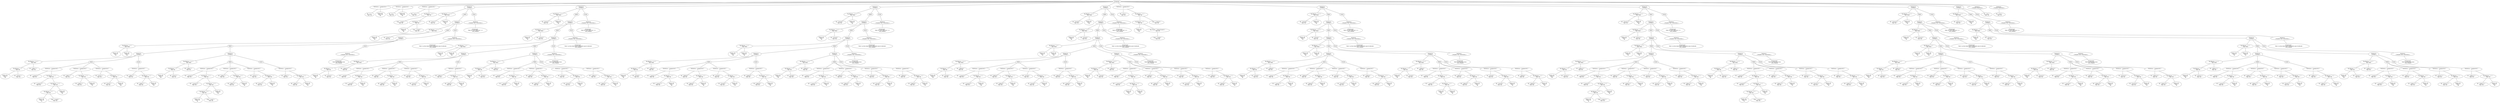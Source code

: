 graph G {nodo_programa[label="Programa"]
nodo_921464278[label="Sentencia - [ Asignacion ] -
 :="]
nodo_programa--nodo_921464278
nodo_1708818748[label=" ID - [ a ] - 
 Tipo: Int"]
nodo_921464278--nodo_1708818748
nodo_303378437[label="Factor_Int  
 Valor: 30 
Int"]
nodo_921464278--nodo_303378437
nodo_1918968456[label="Sentencia - [ Asignacion ] -
 :="]
nodo_programa--nodo_1918968456
nodo_30978794[label=" ID - [ b ] - 
 Tipo: Int"]
nodo_1918968456--nodo_30978794
nodo_1575296449[label="Factor_Int  
 Valor: 50 
Int"]
nodo_1918968456--nodo_1575296449
nodo_723138405[label="Sentencia - [ Asignacion ] -
 :="]
nodo_programa--nodo_723138405
nodo_837450443[label=" ID - [ res ] - 
 Tipo: Int"]
nodo_723138405--nodo_837450443
nodo_1339189048[label=" Op_Binaria - [ + ] - 
 Tipo: Int"]
nodo_723138405--nodo_1339189048
nodo_13171434021[label=" Cola - [ Cola5 ] - 
 Tipo: Int"]
nodo_1339189048--nodo_13171434021
nodo_853290[label="Sentencia
 - [ If Else ] -"]
nodo_programa--nodo_853290
nodo_837793654[label=" Op_Binaria - [ >= ] - 
 Tipo: Bool"]
nodo_853290--nodo_837793654
nodo_1969495107[label=" ID - [ Pivot7 ] - 
 Tipo: Int"]
nodo_837793654--nodo_1969495107
nodo_389684230[label="Factor_Int  
 Valor: 1 
Int"]
nodo_837793654--nodo_389684230
nodo_8532901[label="THEN"]
nodo_853290--nodo_8532901
nodo_2138472350[label="Sentencia
 - [ If Else ] -"]
nodo_8532901--nodo_2138472350
nodo_862860033[label=" Op_Binaria - [ >= ] - 
 Tipo: Bool"]
nodo_2138472350--nodo_862860033
nodo_1715316523[label="Factor_Int  
 Valor: 2 
Int"]
nodo_862860033--nodo_1715316523
nodo_564157894[label=" ID - [ Pivot7 ] - 
 Tipo: Int"]
nodo_862860033--nodo_564157894
nodo_21384723501[label="THEN"]
nodo_2138472350--nodo_21384723501
nodo_1835424995[label="Sentencia
 - [ If Else ] -"]
nodo_21384723501--nodo_1835424995
nodo_793943157[label=" Op_Binaria - [ > ] - 
 Tipo: Bool"]
nodo_1835424995--nodo_793943157
nodo_618492491[label="Factor_Int  
 Valor: 2 
Int"]
nodo_793943157--nodo_618492491
nodo_128996731[label="Factor_Int  
 Valor: 0 
Int"]
nodo_793943157--nodo_128996731
nodo_18354249951[label="THEN"]
nodo_1835424995--nodo_18354249951
nodo_1483640874[label="Sentencia
 - [ If Else ] -"]
nodo_18354249951--nodo_1483640874
nodo_1675894374[label=" Op_Binaria - [ == ] - 
 Tipo: Bool"]
nodo_1483640874--nodo_1675894374
nodo_744781691[label=" Op_Binaria - [ - ] - 
 Tipo: Int"]
nodo_1675894374--nodo_744781691
nodo_704312321[label="Factor_Int  
 Valor: 2 
Int"]
nodo_744781691--nodo_704312321
nodo_87678676[label=" ID - [ Pivot7 ] - 
 Tipo: Int"]
nodo_744781691--nodo_87678676
nodo_1181607739[label=" ID - [ IdPos7 ] - 
 Tipo: Int"]
nodo_1675894374--nodo_1181607739
nodo_14836408741[label="THEN"]
nodo_1483640874--nodo_14836408741
nodo_1228775202[label="Sentencia - [ Asignacion ] -
 :="]
nodo_14836408741--nodo_1228775202
nodo_932782328[label=" ID - [ _Acum13 ] - 
 Tipo: Int"]
nodo_1228775202--nodo_932782328
nodo_2090702753[label=" Op_Binaria - [ + ] - 
 Tipo: Int"]
nodo_1228775202--nodo_2090702753
nodo_1440801590[label=" ID - [ _Acum13 ] - 
 Tipo: Int"]
nodo_2090702753--nodo_1440801590
nodo_1983004465[label=" Op_Binaria - [ + ] - 
 Tipo: Int"]
nodo_2090702753--nodo_1983004465
nodo_2111948288[label=" Op_Binaria - [ * ] - 
 Tipo: Int"]
nodo_1983004465--nodo_2111948288
nodo_1238344153[label="Factor_Int  
 Valor: 10 
Int"]
nodo_2111948288--nodo_1238344153
nodo_6478424551[label=" Cola - [ Cola6 ] - 
 Tipo: Int"]
nodo_2111948288--nodo_6478424551
nodo_1879159335[label="Sentencia
 - [ If Else ] -"]
nodo_programa--nodo_1879159335
nodo_241291839[label=" Op_Binaria - [ >= ] - 
 Tipo: Bool"]
nodo_1879159335--nodo_241291839
nodo_508652749[label=" ID - [ Pivot5 ] - 
 Tipo: Int"]
nodo_241291839--nodo_508652749
nodo_1283114338[label="Factor_Int  
 Valor: 1 
Int"]
nodo_241291839--nodo_1283114338
nodo_18791593351[label="THEN"]
nodo_1879159335--nodo_18791593351
nodo_823641664[label="Sentencia
 - [ If Else ] -"]
nodo_18791593351--nodo_823641664
nodo_837229175[label=" Op_Binaria - [ >= ] - 
 Tipo: Bool"]
nodo_823641664--nodo_837229175
nodo_608513922[label="Factor_Int  
 Valor: 2 
Int"]
nodo_837229175--nodo_608513922
nodo_1041153981[label=" ID - [ Pivot5 ] - 
 Tipo: Int"]
nodo_837229175--nodo_1041153981
nodo_8236416641[label="THEN"]
nodo_823641664--nodo_8236416641
nodo_832850938[label="Sentencia
 - [ If Else ] -"]
nodo_8236416641--nodo_832850938
nodo_949607195[label=" Op_Binaria - [ > ] - 
 Tipo: Bool"]
nodo_832850938--nodo_949607195
nodo_892197557[label="Factor_Int  
 Valor: 2 
Int"]
nodo_949607195--nodo_892197557
nodo_2115332346[label="Factor_Int  
 Valor: 0 
Int"]
nodo_949607195--nodo_2115332346
nodo_8328509381[label="THEN"]
nodo_832850938--nodo_8328509381
nodo_1845299033[label="Sentencia
 - [ If Else ] -"]
nodo_8328509381--nodo_1845299033
nodo_457853182[label=" Op_Binaria - [ == ] - 
 Tipo: Bool"]
nodo_1845299033--nodo_457853182
nodo_1080676688[label=" Op_Binaria - [ - ] - 
 Tipo: Int"]
nodo_457853182--nodo_1080676688
nodo_367932191[label="Factor_Int  
 Valor: 2 
Int"]
nodo_1080676688--nodo_367932191
nodo_279718196[label=" ID - [ Pivot5 ] - 
 Tipo: Int"]
nodo_1080676688--nodo_279718196
nodo_1500028519[label=" ID - [ IdPos5 ] - 
 Tipo: Int"]
nodo_457853182--nodo_1500028519
nodo_18452990331[label="THEN"]
nodo_1845299033--nodo_18452990331
nodo_1468348235[label="Sentencia - [ Asignacion ] -
 :="]
nodo_18452990331--nodo_1468348235
nodo_857182319[label=" ID - [ _Acum9 ] - 
 Tipo: Int"]
nodo_1468348235--nodo_857182319
nodo_1115945648[label=" Op_Binaria - [ + ] - 
 Tipo: Int"]
nodo_1468348235--nodo_1115945648
nodo_1602604833[label=" ID - [ _Acum9 ] - 
 Tipo: Int"]
nodo_1115945648--nodo_1602604833
nodo_479786987[label="Factor_Int  
 Valor: 1 
Int"]
nodo_1115945648--nodo_479786987
nodo_558138613[label="Sentencia - [ Asignacion ] -
 :="]
nodo_18452990331--nodo_558138613
nodo_778042458[label=" ID - [ IdPos5 ] - 
 Tipo: Int"]
nodo_558138613--nodo_778042458
nodo_1934935387[label=" Op_Binaria - [ + ] - 
 Tipo: Int"]
nodo_558138613--nodo_1934935387
nodo_39444695[label=" ID - [ IdPos5 ] - 
 Tipo: Int"]
nodo_1934935387--nodo_39444695
nodo_121614149[label="Factor_Int  
 Valor: 1 
Int"]
nodo_1934935387--nodo_121614149
nodo_1456684756[label="Sentencia - [ Asignacion ] -
 :="]
nodo_18452990331--nodo_1456684756
nodo_66606920[label=" ID - [ Pivot5 ] - 
 Tipo: Int"]
nodo_1456684756--nodo_66606920
nodo_1315590328[label=" Op_Binaria - [ - ] - 
 Tipo: Int"]
nodo_1456684756--nodo_1315590328
nodo_886410167[label=" ID - [ Pivot5 ] - 
 Tipo: Int"]
nodo_1315590328--nodo_886410167
nodo_2067740263[label="Factor_Int  
 Valor: 1 
Int"]
nodo_1315590328--nodo_2067740263
nodo_18452990332[label="ELSE"]
nodo_1845299033--nodo_18452990332
nodo_985431135[label="Sentencia - [ Asignacion ] -
 :="]
nodo_18452990332--nodo_985431135
nodo_651101216[label=" ID - [ IdPos5 ] - 
 Tipo: Int"]
nodo_985431135--nodo_651101216
nodo_1054845821[label=" Op_Binaria - [ + ] - 
 Tipo: Int"]
nodo_985431135--nodo_1054845821
nodo_1011953359[label=" ID - [ IdPos5 ] - 
 Tipo: Int"]
nodo_1054845821--nodo_1011953359
nodo_1708585886[label="Factor_Int  
 Valor: 1 
Int"]
nodo_1054845821--nodo_1708585886
nodo_1004930304[label="Sentencia
 - [ If Else ] -"]
nodo_8328509381--nodo_1004930304
nodo_2023867714[label=" Op_Binaria - [ == ] - 
 Tipo: Bool"]
nodo_1004930304--nodo_2023867714
nodo_1295231951[label=" Op_Binaria - [ - ] - 
 Tipo: Int"]
nodo_2023867714--nodo_1295231951
nodo_522972148[label="Factor_Int  
 Valor: 2 
Int"]
nodo_1295231951--nodo_522972148
nodo_351150868[label=" ID - [ Pivot5 ] - 
 Tipo: Int"]
nodo_1295231951--nodo_351150868
nodo_1653833502[label=" ID - [ IdPos5 ] - 
 Tipo: Int"]
nodo_2023867714--nodo_1653833502
nodo_10049303041[label="THEN"]
nodo_1004930304--nodo_10049303041
nodo_841932112[label="Sentencia - [ Asignacion ] -
 :="]
nodo_10049303041--nodo_841932112
nodo_1914365098[label=" ID - [ _Acum9 ] - 
 Tipo: Int"]
nodo_841932112--nodo_1914365098
nodo_394895230[label=" Op_Binaria - [ + ] - 
 Tipo: Int"]
nodo_841932112--nodo_394895230
nodo_1855682846[label=" ID - [ _Acum9 ] - 
 Tipo: Int"]
nodo_394895230--nodo_1855682846
nodo_1768356524[label="Factor_Int  
 Valor: 2 
Int"]
nodo_394895230--nodo_1768356524
nodo_706473408[label="Sentencia - [ Asignacion ] -
 :="]
nodo_10049303041--nodo_706473408
nodo_260137885[label=" ID - [ IdPos5 ] - 
 Tipo: Int"]
nodo_706473408--nodo_260137885
nodo_1420324732[label=" Op_Binaria - [ + ] - 
 Tipo: Int"]
nodo_706473408--nodo_1420324732
nodo_1632546686[label=" ID - [ IdPos5 ] - 
 Tipo: Int"]
nodo_1420324732--nodo_1632546686
nodo_349059962[label="Factor_Int  
 Valor: 1 
Int"]
nodo_1420324732--nodo_349059962
nodo_282542069[label="Sentencia - [ Asignacion ] -
 :="]
nodo_10049303041--nodo_282542069
nodo_127099164[label=" ID - [ Pivot5 ] - 
 Tipo: Int"]
nodo_282542069--nodo_127099164
nodo_330439631[label=" Op_Binaria - [ - ] - 
 Tipo: Int"]
nodo_282542069--nodo_330439631
nodo_1984100136[label=" ID - [ Pivot5 ] - 
 Tipo: Int"]
nodo_330439631--nodo_1984100136
nodo_1606633090[label="Factor_Int  
 Valor: 1 
Int"]
nodo_330439631--nodo_1606633090
nodo_10049303042[label="ELSE"]
nodo_1004930304--nodo_10049303042
nodo_1128548327[label="Sentencia - [ Asignacion ] -
 :="]
nodo_10049303042--nodo_1128548327
nodo_1076580387[label=" ID - [ IdPos5 ] - 
 Tipo: Int"]
nodo_1128548327--nodo_1076580387
nodo_565249209[label=" Op_Binaria - [ + ] - 
 Tipo: Int"]
nodo_1128548327--nodo_565249209
nodo_1686352219[label=" ID - [ IdPos5 ] - 
 Tipo: Int"]
nodo_565249209--nodo_1686352219
nodo_85571923[label="Factor_Int  
 Valor: 1 
Int"]
nodo_565249209--nodo_85571923
nodo_8328509382[label="ELSE"]
nodo_832850938--nodo_8328509382
nodo_522800027[label="Sentencia
 - [ Display Cad. Caracteres ] -"]
nodo_8328509382--nodo_522800027
nodo_915673099[label="strmensaje3  
 Valor: La lista esta vacia 
CTE_STRING"]
nodo_522800027--nodo_915673099
nodo_8236416642[label="ELSE"]
nodo_823641664--nodo_8236416642
nodo_1340372715[label="Sentencia
 - [ Display Cad. Caracteres ] -"]
nodo_8236416642--nodo_1340372715
nodo_125799781[label="strmensaje2  
 Valor: La lista tiene menos elementos que el indicado 
CTE_STRING"]
nodo_1340372715--nodo_125799781
nodo_18791593352[label="ELSE"]
nodo_1879159335--nodo_18791593352
nodo_1381985154[label="Sentencia
 - [ Display Cad. Caracteres ] -"]
nodo_18791593352--nodo_1381985154
nodo_1155349898[label="strmensaje1  
 Valor: El valor debe ser >=1 
CTE_STRING"]
nodo_1381985154--nodo_1155349898
nodo_588046474[label="Factor_Int  
 Valor: 5 
Int"]
nodo_1983004465--nodo_588046474
nodo_685922516[label="Sentencia - [ Asignacion ] -
 :="]
nodo_14836408741--nodo_685922516
nodo_1393425416[label=" ID - [ IdPos7 ] - 
 Tipo: Int"]
nodo_685922516--nodo_1393425416
nodo_2057801360[label=" Op_Binaria - [ + ] - 
 Tipo: Int"]
nodo_685922516--nodo_2057801360
nodo_1471925539[label=" ID - [ IdPos7 ] - 
 Tipo: Int"]
nodo_2057801360--nodo_1471925539
nodo_1831144440[label="Factor_Int  
 Valor: 1 
Int"]
nodo_2057801360--nodo_1831144440
nodo_1374967784[label="Sentencia - [ Asignacion ] -
 :="]
nodo_14836408741--nodo_1374967784
nodo_400654408[label=" ID - [ Pivot7 ] - 
 Tipo: Int"]
nodo_1374967784--nodo_400654408
nodo_507155778[label=" Op_Binaria - [ - ] - 
 Tipo: Int"]
nodo_1374967784--nodo_507155778
nodo_1527068598[label=" ID - [ Pivot7 ] - 
 Tipo: Int"]
nodo_507155778--nodo_1527068598
nodo_683503657[label="Factor_Int  
 Valor: 1 
Int"]
nodo_507155778--nodo_683503657
nodo_14836408742[label="ELSE"]
nodo_1483640874--nodo_14836408742
nodo_868570806[label="Sentencia - [ Asignacion ] -
 :="]
nodo_14836408742--nodo_868570806
nodo_2032096521[label=" ID - [ IdPos7 ] - 
 Tipo: Int"]
nodo_868570806--nodo_2032096521
nodo_190149915[label=" Op_Binaria - [ + ] - 
 Tipo: Int"]
nodo_868570806--nodo_190149915
nodo_1219129440[label=" ID - [ IdPos7 ] - 
 Tipo: Int"]
nodo_190149915--nodo_1219129440
nodo_1363410725[label="Factor_Int  
 Valor: 1 
Int"]
nodo_190149915--nodo_1363410725
nodo_1391943449[label="Sentencia
 - [ If Else ] -"]
nodo_18354249951--nodo_1391943449
nodo_1923745265[label=" Op_Binaria - [ == ] - 
 Tipo: Bool"]
nodo_1391943449--nodo_1923745265
nodo_1763197620[label=" Op_Binaria - [ - ] - 
 Tipo: Int"]
nodo_1923745265--nodo_1763197620
nodo_669786725[label="Factor_Int  
 Valor: 2 
Int"]
nodo_1763197620--nodo_669786725
nodo_1326169622[label=" ID - [ Pivot7 ] - 
 Tipo: Int"]
nodo_1763197620--nodo_1326169622
nodo_1831645067[label=" ID - [ IdPos7 ] - 
 Tipo: Int"]
nodo_1923745265--nodo_1831645067
nodo_13919434491[label="THEN"]
nodo_1391943449--nodo_13919434491
nodo_1183468920[label="Sentencia - [ Asignacion ] -
 :="]
nodo_13919434491--nodo_1183468920
nodo_3383494[label=" ID - [ _Acum13 ] - 
 Tipo: Int"]
nodo_1183468920--nodo_3383494
nodo_307906008[label=" Op_Binaria - [ + ] - 
 Tipo: Int"]
nodo_1183468920--nodo_307906008
nodo_436396271[label=" ID - [ _Acum13 ] - 
 Tipo: Int"]
nodo_307906008--nodo_436396271
nodo_233941067[label=" Op_Binaria - [ + ] - 
 Tipo: Int"]
nodo_307906008--nodo_233941067
nodo_154165483[label=" Op_Binaria - [ * ] - 
 Tipo: Int"]
nodo_233941067--nodo_154165483
nodo_976685714[label="Factor_Int  
 Valor: 10 
Int"]
nodo_154165483--nodo_976685714
nodo_17545427051[label=" Cola - [ Cola7 ] - 
 Tipo: Int"]
nodo_154165483--nodo_17545427051
nodo_242716506[label="Sentencia
 - [ If Else ] -"]
nodo_programa--nodo_242716506
nodo_325008322[label=" Op_Binaria - [ >= ] - 
 Tipo: Bool"]
nodo_242716506--nodo_325008322
nodo_1407965428[label=" ID - [ Pivot6 ] - 
 Tipo: Int"]
nodo_325008322--nodo_1407965428
nodo_1591955454[label="Factor_Int  
 Valor: 1 
Int"]
nodo_325008322--nodo_1591955454
nodo_2427165061[label="THEN"]
nodo_242716506--nodo_2427165061
nodo_1826362919[label="Sentencia
 - [ If Else ] -"]
nodo_2427165061--nodo_1826362919
nodo_104313173[label=" Op_Binaria - [ >= ] - 
 Tipo: Bool"]
nodo_1826362919--nodo_104313173
nodo_186049823[label="Factor_Int  
 Valor: 2 
Int"]
nodo_104313173--nodo_186049823
nodo_1338951484[label=" ID - [ Pivot6 ] - 
 Tipo: Int"]
nodo_104313173--nodo_1338951484
nodo_18263629191[label="THEN"]
nodo_1826362919--nodo_18263629191
nodo_1127189964[label="Sentencia
 - [ If Else ] -"]
nodo_18263629191--nodo_1127189964
nodo_2015965669[label=" Op_Binaria - [ > ] - 
 Tipo: Bool"]
nodo_1127189964--nodo_2015965669
nodo_1152064994[label="Factor_Int  
 Valor: 2 
Int"]
nodo_2015965669--nodo_1152064994
nodo_2103825772[label="Factor_Int  
 Valor: 0 
Int"]
nodo_2015965669--nodo_2103825772
nodo_11271899641[label="THEN"]
nodo_1127189964--nodo_11271899641
nodo_1117480673[label="Sentencia
 - [ If Else ] -"]
nodo_11271899641--nodo_1117480673
nodo_1930219854[label=" Op_Binaria - [ == ] - 
 Tipo: Bool"]
nodo_1117480673--nodo_1930219854
nodo_1876203200[label=" Op_Binaria - [ - ] - 
 Tipo: Int"]
nodo_1930219854--nodo_1876203200
nodo_1019867363[label="Factor_Int  
 Valor: 2 
Int"]
nodo_1876203200--nodo_1019867363
nodo_637285877[label=" ID - [ Pivot6 ] - 
 Tipo: Int"]
nodo_1876203200--nodo_637285877
nodo_812582565[label=" ID - [ IdPos6 ] - 
 Tipo: Int"]
nodo_1930219854--nodo_812582565
nodo_11174806731[label="THEN"]
nodo_1117480673--nodo_11174806731
nodo_2068243710[label="Sentencia - [ Asignacion ] -
 :="]
nodo_11174806731--nodo_2068243710
nodo_142302621[label=" ID - [ _Acum11 ] - 
 Tipo: Int"]
nodo_2068243710--nodo_142302621
nodo_1282179834[label=" Op_Binaria - [ + ] - 
 Tipo: Int"]
nodo_2068243710--nodo_1282179834
nodo_83816444[label=" ID - [ _Acum11 ] - 
 Tipo: Int"]
nodo_1282179834--nodo_83816444
nodo_1234504210[label="Factor_Int  
 Valor: 1 
Int"]
nodo_1282179834--nodo_1234504210
nodo_1213438601[label="Sentencia - [ Asignacion ] -
 :="]
nodo_11174806731--nodo_1213438601
nodo_446079403[label=" ID - [ IdPos6 ] - 
 Tipo: Int"]
nodo_1213438601--nodo_446079403
nodo_843422545[label=" Op_Binaria - [ + ] - 
 Tipo: Int"]
nodo_1213438601--nodo_843422545
nodo_1094128618[label=" ID - [ IdPos6 ] - 
 Tipo: Int"]
nodo_843422545--nodo_1094128618
nodo_367287959[label="Factor_Int  
 Valor: 1 
Int"]
nodo_843422545--nodo_367287959
nodo_978333305[label="Sentencia - [ Asignacion ] -
 :="]
nodo_11174806731--nodo_978333305
nodo_617723249[label=" ID - [ Pivot6 ] - 
 Tipo: Int"]
nodo_978333305--nodo_617723249
nodo_1560300098[label=" Op_Binaria - [ - ] - 
 Tipo: Int"]
nodo_978333305--nodo_1560300098
nodo_1789372307[label=" ID - [ Pivot6 ] - 
 Tipo: Int"]
nodo_1560300098--nodo_1789372307
nodo_1371500376[label="Factor_Int  
 Valor: 1 
Int"]
nodo_1560300098--nodo_1371500376
nodo_11174806732[label="ELSE"]
nodo_1117480673--nodo_11174806732
nodo_2028741155[label="Sentencia - [ Asignacion ] -
 :="]
nodo_11174806732--nodo_2028741155
nodo_660677926[label=" ID - [ IdPos6 ] - 
 Tipo: Int"]
nodo_2028741155--nodo_660677926
nodo_1890424166[label=" Op_Binaria - [ + ] - 
 Tipo: Int"]
nodo_2028741155--nodo_1890424166
nodo_1522721156[label=" ID - [ IdPos6 ] - 
 Tipo: Int"]
nodo_1890424166--nodo_1522721156
nodo_1126575557[label="Factor_Int  
 Valor: 1 
Int"]
nodo_1890424166--nodo_1126575557
nodo_1841330322[label="Sentencia
 - [ If Else ] -"]
nodo_11271899641--nodo_1841330322
nodo_1901774569[label=" Op_Binaria - [ == ] - 
 Tipo: Bool"]
nodo_1841330322--nodo_1901774569
nodo_1020905351[label=" Op_Binaria - [ - ] - 
 Tipo: Int"]
nodo_1901774569--nodo_1020905351
nodo_1323535836[label="Factor_Int  
 Valor: 2 
Int"]
nodo_1020905351--nodo_1323535836
nodo_537487482[label=" ID - [ Pivot6 ] - 
 Tipo: Int"]
nodo_1020905351--nodo_537487482
nodo_130260764[label=" ID - [ IdPos6 ] - 
 Tipo: Int"]
nodo_1901774569--nodo_130260764
nodo_18413303221[label="THEN"]
nodo_1841330322--nodo_18413303221
nodo_1976862108[label="Sentencia - [ Asignacion ] -
 :="]
nodo_18413303221--nodo_1976862108
nodo_655063959[label=" ID - [ _Acum11 ] - 
 Tipo: Int"]
nodo_1976862108--nodo_655063959
nodo_1286249908[label=" Op_Binaria - [ + ] - 
 Tipo: Int"]
nodo_1976862108--nodo_1286249908
nodo_1468715074[label=" ID - [ _Acum11 ] - 
 Tipo: Int"]
nodo_1286249908--nodo_1468715074
nodo_232368922[label="Factor_Int  
 Valor: 2 
Int"]
nodo_1286249908--nodo_232368922
nodo_102975306[label="Sentencia - [ Asignacion ] -
 :="]
nodo_18413303221--nodo_102975306
nodo_2047366106[label=" ID - [ IdPos6 ] - 
 Tipo: Int"]
nodo_102975306--nodo_2047366106
nodo_1649882642[label=" Op_Binaria - [ + ] - 
 Tipo: Int"]
nodo_102975306--nodo_1649882642
nodo_1667162842[label=" ID - [ IdPos6 ] - 
 Tipo: Int"]
nodo_1649882642--nodo_1667162842
nodo_2136731884[label="Factor_Int  
 Valor: 1 
Int"]
nodo_1649882642--nodo_2136731884
nodo_1198914142[label="Sentencia - [ Asignacion ] -
 :="]
nodo_18413303221--nodo_1198914142
nodo_482980612[label=" ID - [ Pivot6 ] - 
 Tipo: Int"]
nodo_1198914142--nodo_482980612
nodo_144034421[label=" Op_Binaria - [ - ] - 
 Tipo: Int"]
nodo_1198914142--nodo_144034421
nodo_678004507[label=" ID - [ Pivot6 ] - 
 Tipo: Int"]
nodo_144034421--nodo_678004507
nodo_1076244290[label="Factor_Int  
 Valor: 1 
Int"]
nodo_144034421--nodo_1076244290
nodo_18413303222[label="ELSE"]
nodo_1841330322--nodo_18413303222
nodo_287765969[label="Sentencia - [ Asignacion ] -
 :="]
nodo_18413303222--nodo_287765969
nodo_927351778[label=" ID - [ IdPos6 ] - 
 Tipo: Int"]
nodo_287765969--nodo_927351778
nodo_1400064846[label=" Op_Binaria - [ + ] - 
 Tipo: Int"]
nodo_287765969--nodo_1400064846
nodo_584983133[label=" ID - [ IdPos6 ] - 
 Tipo: Int"]
nodo_1400064846--nodo_584983133
nodo_82887594[label="Factor_Int  
 Valor: 1 
Int"]
nodo_1400064846--nodo_82887594
nodo_11271899642[label="ELSE"]
nodo_1127189964--nodo_11271899642
nodo_28100997[label="Sentencia
 - [ Display Cad. Caracteres ] -"]
nodo_11271899642--nodo_28100997
nodo_1212996549[label="strmensaje3  
 Valor: La lista esta vacia 
CTE_STRING"]
nodo_28100997--nodo_1212996549
nodo_18263629192[label="ELSE"]
nodo_1826362919--nodo_18263629192
nodo_466863195[label="Sentencia
 - [ Display Cad. Caracteres ] -"]
nodo_18263629192--nodo_466863195
nodo_431794456[label="strmensaje2  
 Valor: La lista tiene menos elementos que el indicado 
CTE_STRING"]
nodo_466863195--nodo_431794456
nodo_2427165062[label="ELSE"]
nodo_242716506--nodo_2427165062
nodo_2117839691[label="Sentencia
 - [ Display Cad. Caracteres ] -"]
nodo_2427165062--nodo_2117839691
nodo_1342686650[label="strmensaje1  
 Valor: El valor debe ser >=1 
CTE_STRING"]
nodo_2117839691--nodo_1342686650
nodo_1240570796[label="Factor_Int  
 Valor: 5 
Int"]
nodo_233941067--nodo_1240570796
nodo_1442001661[label="Sentencia - [ Asignacion ] -
 :="]
nodo_13919434491--nodo_1442001661
nodo_704361778[label=" ID - [ IdPos7 ] - 
 Tipo: Int"]
nodo_1442001661--nodo_704361778
nodo_171516597[label=" Op_Binaria - [ + ] - 
 Tipo: Int"]
nodo_1442001661--nodo_171516597
nodo_1694305373[label=" ID - [ IdPos7 ] - 
 Tipo: Int"]
nodo_171516597--nodo_1694305373
nodo_685096677[label="Factor_Int  
 Valor: 1 
Int"]
nodo_171516597--nodo_685096677
nodo_1551092968[label="Sentencia - [ Asignacion ] -
 :="]
nodo_13919434491--nodo_1551092968
nodo_521957721[label=" ID - [ Pivot7 ] - 
 Tipo: Int"]
nodo_1551092968--nodo_521957721
nodo_319756547[label=" Op_Binaria - [ - ] - 
 Tipo: Int"]
nodo_1551092968--nodo_319756547
nodo_380153617[label=" ID - [ Pivot7 ] - 
 Tipo: Int"]
nodo_319756547--nodo_380153617
nodo_1425941920[label="Factor_Int  
 Valor: 1 
Int"]
nodo_319756547--nodo_1425941920
nodo_13919434492[label="ELSE"]
nodo_1391943449--nodo_13919434492
nodo_672403679[label="Sentencia - [ Asignacion ] -
 :="]
nodo_13919434492--nodo_672403679
nodo_1136182239[label=" ID - [ IdPos7 ] - 
 Tipo: Int"]
nodo_672403679--nodo_1136182239
nodo_280702110[label=" Op_Binaria - [ + ] - 
 Tipo: Int"]
nodo_672403679--nodo_280702110
nodo_894294028[label=" ID - [ IdPos7 ] - 
 Tipo: Int"]
nodo_280702110--nodo_894294028
nodo_1037542546[label="Factor_Int  
 Valor: 1 
Int"]
nodo_280702110--nodo_1037542546
nodo_18354249952[label="ELSE"]
nodo_1835424995--nodo_18354249952
nodo_947142348[label="Sentencia
 - [ Display Cad. Caracteres ] -"]
nodo_18354249952--nodo_947142348
nodo_1902262912[label="strmensaje3  
 Valor: La lista esta vacia 
CTE_STRING"]
nodo_947142348--nodo_1902262912
nodo_21384723502[label="ELSE"]
nodo_2138472350--nodo_21384723502
nodo_716443928[label="Sentencia
 - [ Display Cad. Caracteres ] -"]
nodo_21384723502--nodo_716443928
nodo_717734888[label="strmensaje2  
 Valor: La lista tiene menos elementos que el indicado 
CTE_STRING"]
nodo_716443928--nodo_717734888
nodo_8532902[label="ELSE"]
nodo_853290--nodo_8532902
nodo_870062626[label="Sentencia
 - [ Display Cad. Caracteres ] -"]
nodo_8532902--nodo_870062626
nodo_1401585891[label="strmensaje1  
 Valor: El valor debe ser >=1 
CTE_STRING"]
nodo_870062626--nodo_1401585891
nodo_323167471[label=" Op_Binaria - [ * ] - 
 Tipo: Int"]
nodo_1339189048--nodo_323167471
nodo_191614445[label="Factor_Int  
 Valor: 2 
Int"]
nodo_323167471--nodo_191614445
nodo_3895831161[label=" Cola - [ Cola8 ] - 
 Tipo: Int"]
nodo_323167471--nodo_3895831161
nodo_1505519451[label="Sentencia
 - [ If Else ] -"]
nodo_programa--nodo_1505519451
nodo_1299199751[label=" Op_Binaria - [ >= ] - 
 Tipo: Bool"]
nodo_1505519451--nodo_1299199751
nodo_506345857[label=" ID - [ Pivot8 ] - 
 Tipo: Int"]
nodo_1299199751--nodo_506345857
nodo_430190399[label="Factor_Int  
 Valor: 1 
Int"]
nodo_1299199751--nodo_430190399
nodo_15055194511[label="THEN"]
nodo_1505519451--nodo_15055194511
nodo_597169647[label="Sentencia
 - [ If Else ] -"]
nodo_15055194511--nodo_597169647
nodo_1872545428[label=" Op_Binaria - [ >= ] - 
 Tipo: Bool"]
nodo_597169647--nodo_1872545428
nodo_1120471[label="Factor_Int  
 Valor: 2 
Int"]
nodo_1872545428--nodo_1120471
nodo_955519549[label=" ID - [ Pivot8 ] - 
 Tipo: Int"]
nodo_1872545428--nodo_955519549
nodo_5971696471[label="THEN"]
nodo_597169647--nodo_5971696471
nodo_1537232801[label="Sentencia
 - [ If Else ] -"]
nodo_5971696471--nodo_1537232801
nodo_1384221223[label=" Op_Binaria - [ > ] - 
 Tipo: Bool"]
nodo_1537232801--nodo_1384221223
nodo_1524557568[label="Factor_Int  
 Valor: 2 
Int"]
nodo_1384221223--nodo_1524557568
nodo_1109619612[label="Factor_Int  
 Valor: 0 
Int"]
nodo_1384221223--nodo_1109619612
nodo_15372328011[label="THEN"]
nodo_1537232801--nodo_15372328011
nodo_463991102[label="Sentencia
 - [ If Else ] -"]
nodo_15372328011--nodo_463991102
nodo_1168736479[label=" Op_Binaria - [ == ] - 
 Tipo: Bool"]
nodo_463991102--nodo_1168736479
nodo_1759676813[label=" Op_Binaria - [ - ] - 
 Tipo: Int"]
nodo_1168736479--nodo_1759676813
nodo_830781598[label="Factor_Int  
 Valor: 2 
Int"]
nodo_1759676813--nodo_830781598
nodo_353276305[label=" ID - [ Pivot8 ] - 
 Tipo: Int"]
nodo_1759676813--nodo_353276305
nodo_480793751[label=" ID - [ IdPos8 ] - 
 Tipo: Int"]
nodo_1168736479--nodo_480793751
nodo_4639911021[label="THEN"]
nodo_463991102--nodo_4639911021
nodo_1626998894[label="Sentencia - [ Asignacion ] -
 :="]
nodo_4639911021--nodo_1626998894
nodo_1957563559[label=" ID - [ _Acum15 ] - 
 Tipo: Int"]
nodo_1626998894--nodo_1957563559
nodo_365795770[label=" Op_Binaria - [ + ] - 
 Tipo: Int"]
nodo_1626998894--nodo_365795770
nodo_1260350328[label=" ID - [ _Acum15 ] - 
 Tipo: Int"]
nodo_365795770--nodo_1260350328
nodo_198741819[label="Factor_Int  
 Valor: 1 
Int"]
nodo_365795770--nodo_198741819
nodo_2065081101[label="Sentencia - [ Asignacion ] -
 :="]
nodo_4639911021--nodo_2065081101
nodo_2144945148[label=" ID - [ IdPos8 ] - 
 Tipo: Int"]
nodo_2065081101--nodo_2144945148
nodo_102766068[label=" Op_Binaria - [ + ] - 
 Tipo: Int"]
nodo_2065081101--nodo_102766068
nodo_919927523[label=" ID - [ IdPos8 ] - 
 Tipo: Int"]
nodo_102766068--nodo_919927523
nodo_2022975999[label="Factor_Int  
 Valor: 1 
Int"]
nodo_102766068--nodo_2022975999
nodo_1298617266[label="Sentencia - [ Asignacion ] -
 :="]
nodo_4639911021--nodo_1298617266
nodo_1273917535[label=" ID - [ Pivot8 ] - 
 Tipo: Int"]
nodo_1298617266--nodo_1273917535
nodo_1526499363[label=" Op_Binaria - [ - ] - 
 Tipo: Int"]
nodo_1298617266--nodo_1526499363
nodo_58628434[label=" ID - [ Pivot8 ] - 
 Tipo: Int"]
nodo_1526499363--nodo_58628434
nodo_1953738828[label="Factor_Int  
 Valor: 1 
Int"]
nodo_1526499363--nodo_1953738828
nodo_4639911022[label="ELSE"]
nodo_463991102--nodo_4639911022
nodo_1286035989[label="Sentencia - [ Asignacion ] -
 :="]
nodo_4639911022--nodo_1286035989
nodo_1914990130[label=" ID - [ IdPos8 ] - 
 Tipo: Int"]
nodo_1286035989--nodo_1914990130
nodo_99077421[label=" Op_Binaria - [ + ] - 
 Tipo: Int"]
nodo_1286035989--nodo_99077421
nodo_1828715533[label=" ID - [ IdPos8 ] - 
 Tipo: Int"]
nodo_99077421--nodo_1828715533
nodo_444494965[label="Factor_Int  
 Valor: 1 
Int"]
nodo_99077421--nodo_444494965
nodo_1274727670[label="Sentencia
 - [ If Else ] -"]
nodo_15372328011--nodo_1274727670
nodo_1892675073[label=" Op_Binaria - [ == ] - 
 Tipo: Bool"]
nodo_1274727670--nodo_1892675073
nodo_1665366913[label=" Op_Binaria - [ - ] - 
 Tipo: Int"]
nodo_1892675073--nodo_1665366913
nodo_183989824[label="Factor_Int  
 Valor: 2 
Int"]
nodo_1665366913--nodo_183989824
nodo_402101908[label=" ID - [ Pivot8 ] - 
 Tipo: Int"]
nodo_1665366913--nodo_402101908
nodo_415751565[label=" ID - [ IdPos8 ] - 
 Tipo: Int"]
nodo_1892675073--nodo_415751565
nodo_12747276701[label="THEN"]
nodo_1274727670--nodo_12747276701
nodo_1612722791[label="Sentencia - [ Asignacion ] -
 :="]
nodo_12747276701--nodo_1612722791
nodo_1372851541[label=" ID - [ _Acum15 ] - 
 Tipo: Int"]
nodo_1612722791--nodo_1372851541
nodo_2059166413[label=" Op_Binaria - [ + ] - 
 Tipo: Int"]
nodo_1612722791--nodo_2059166413
nodo_1555162018[label=" ID - [ _Acum15 ] - 
 Tipo: Int"]
nodo_2059166413--nodo_1555162018
nodo_1013716019[label=" Op_Binaria - [ + ] - 
 Tipo: Int"]
nodo_2059166413--nodo_1013716019
nodo_930768010[label="Factor_Int  
 Valor: 1 
Int"]
nodo_1013716019--nodo_930768010
nodo_1765652572[label="Factor_Int  
 Valor: 2 
Int"]
nodo_1013716019--nodo_1765652572
nodo_1029914969[label="Sentencia - [ Asignacion ] -
 :="]
nodo_12747276701--nodo_1029914969
nodo_1286360325[label=" ID - [ IdPos8 ] - 
 Tipo: Int"]
nodo_1029914969--nodo_1286360325
nodo_1428157527[label=" Op_Binaria - [ + ] - 
 Tipo: Int"]
nodo_1029914969--nodo_1428157527
nodo_115388837[label=" ID - [ IdPos8 ] - 
 Tipo: Int"]
nodo_1428157527--nodo_115388837
nodo_556679593[label="Factor_Int  
 Valor: 1 
Int"]
nodo_1428157527--nodo_556679593
nodo_256173292[label="Sentencia - [ Asignacion ] -
 :="]
nodo_12747276701--nodo_256173292
nodo_634586143[label=" ID - [ Pivot8 ] - 
 Tipo: Int"]
nodo_256173292--nodo_634586143
nodo_641590425[label=" Op_Binaria - [ - ] - 
 Tipo: Int"]
nodo_256173292--nodo_641590425
nodo_1968032510[label=" ID - [ Pivot8 ] - 
 Tipo: Int"]
nodo_641590425--nodo_1968032510
nodo_1569071935[label="Factor_Int  
 Valor: 1 
Int"]
nodo_641590425--nodo_1569071935
nodo_12747276702[label="ELSE"]
nodo_1274727670--nodo_12747276702
nodo_1615345516[label="Sentencia - [ Asignacion ] -
 :="]
nodo_12747276702--nodo_1615345516
nodo_697835216[label=" ID - [ IdPos8 ] - 
 Tipo: Int"]
nodo_1615345516--nodo_697835216
nodo_848902951[label=" Op_Binaria - [ + ] - 
 Tipo: Int"]
nodo_1615345516--nodo_848902951
nodo_1592424848[label=" ID - [ IdPos8 ] - 
 Tipo: Int"]
nodo_848902951--nodo_1592424848
nodo_2142815862[label="Factor_Int  
 Valor: 1 
Int"]
nodo_848902951--nodo_2142815862
nodo_15372328012[label="ELSE"]
nodo_1537232801--nodo_15372328012
nodo_373242319[label="Sentencia
 - [ Display Cad. Caracteres ] -"]
nodo_15372328012--nodo_373242319
nodo_1837393964[label="strmensaje3  
 Valor: La lista esta vacia 
CTE_STRING"]
nodo_373242319--nodo_1837393964
nodo_5971696472[label="ELSE"]
nodo_597169647--nodo_5971696472
nodo_1613740789[label="Sentencia
 - [ Display Cad. Caracteres ] -"]
nodo_5971696472--nodo_1613740789
nodo_1495096304[label="strmensaje2  
 Valor: La lista tiene menos elementos que el indicado 
CTE_STRING"]
nodo_1613740789--nodo_1495096304
nodo_15055194512[label="ELSE"]
nodo_1505519451--nodo_15055194512
nodo_914612317[label="Sentencia
 - [ Display Cad. Caracteres ] -"]
nodo_15055194512--nodo_914612317
nodo_2013801385[label="strmensaje1  
 Valor: El valor debe ser >=1 
CTE_STRING"]
nodo_914612317--nodo_2013801385
nodo_33913443[label="Sentencia - [ Asignacion ] -
 :="]
nodo_programa--nodo_33913443
nodo_1701695055[label=" ID - [ res2 ] - 
 Tipo: Int"]
nodo_33913443--nodo_1701695055
nodo_337075435[label=" Op_Binaria - [ + ] - 
 Tipo: Int"]
nodo_33913443--nodo_337075435
nodo_1625606994[label=" Op_Binaria - [ * ] - 
 Tipo: Int"]
nodo_337075435--nodo_1625606994
nodo_2029609979[label="Factor_Int  
 Valor: 2 
Int"]
nodo_1625606994--nodo_2029609979
nodo_713496545[label=" Op_Unaria - [ MenosUnario ] - 
 Tipo: Int"]
nodo_1625606994--nodo_713496545
nodo_236851391[label=" Cola - [ Cola9 ] - 
 Tipo: Int"]
nodo_713496545--nodo_236851391
nodo_1444727753[label="Sentencia
 - [ If Else ] -"]
nodo_programa--nodo_1444727753
nodo_2142521439[label=" Op_Binaria - [ >= ] - 
 Tipo: Bool"]
nodo_1444727753--nodo_2142521439
nodo_1188589923[label=" ID - [ Pivot9 ] - 
 Tipo: Int"]
nodo_2142521439--nodo_1188589923
nodo_1296879681[label="Factor_Int  
 Valor: 1 
Int"]
nodo_2142521439--nodo_1296879681
nodo_14447277531[label="THEN"]
nodo_1444727753--nodo_14447277531
nodo_2109606050[label="Sentencia
 - [ If Else ] -"]
nodo_14447277531--nodo_2109606050
nodo_546652666[label=" Op_Binaria - [ >= ] - 
 Tipo: Bool"]
nodo_2109606050--nodo_546652666
nodo_625176546[label="Factor_Int  
 Valor: 2 
Int"]
nodo_546652666--nodo_625176546
nodo_237403603[label=" ID - [ Pivot9 ] - 
 Tipo: Int"]
nodo_546652666--nodo_237403603
nodo_21096060501[label="THEN"]
nodo_2109606050--nodo_21096060501
nodo_55611309[label="Sentencia
 - [ If Else ] -"]
nodo_21096060501--nodo_55611309
nodo_163611820[label=" Op_Binaria - [ > ] - 
 Tipo: Bool"]
nodo_55611309--nodo_163611820
nodo_935511561[label="Factor_Int  
 Valor: 2 
Int"]
nodo_163611820--nodo_935511561
nodo_179826119[label="Factor_Int  
 Valor: 0 
Int"]
nodo_163611820--nodo_179826119
nodo_556113091[label="THEN"]
nodo_55611309--nodo_556113091
nodo_220018395[label="Sentencia
 - [ If Else ] -"]
nodo_556113091--nodo_220018395
nodo_16070192[label=" Op_Binaria - [ == ] - 
 Tipo: Bool"]
nodo_220018395--nodo_16070192
nodo_556157609[label=" Op_Binaria - [ - ] - 
 Tipo: Int"]
nodo_16070192--nodo_556157609
nodo_348799647[label="Factor_Int  
 Valor: 2 
Int"]
nodo_556157609--nodo_348799647
nodo_1887765811[label=" ID - [ Pivot9 ] - 
 Tipo: Int"]
nodo_556157609--nodo_1887765811
nodo_1500047781[label=" ID - [ IdPos9 ] - 
 Tipo: Int"]
nodo_16070192--nodo_1500047781
nodo_2200183951[label="THEN"]
nodo_220018395--nodo_2200183951
nodo_1242075939[label="Sentencia - [ Asignacion ] -
 :="]
nodo_2200183951--nodo_1242075939
nodo_210828871[label=" ID - [ _Acum17 ] - 
 Tipo: Int"]
nodo_1242075939--nodo_210828871
nodo_1424281211[label=" Op_Binaria - [ + ] - 
 Tipo: Int"]
nodo_1242075939--nodo_1424281211
nodo_1256140931[label=" ID - [ _Acum17 ] - 
 Tipo: Int"]
nodo_1424281211--nodo_1256140931
nodo_1922516055[label="Factor_Int  
 Valor: 1 
Int"]
nodo_1424281211--nodo_1922516055
nodo_1145058160[label="Sentencia - [ Asignacion ] -
 :="]
nodo_2200183951--nodo_1145058160
nodo_1336512377[label=" ID - [ IdPos9 ] - 
 Tipo: Int"]
nodo_1145058160--nodo_1336512377
nodo_1036781537[label=" Op_Binaria - [ + ] - 
 Tipo: Int"]
nodo_1145058160--nodo_1036781537
nodo_245654515[label=" ID - [ IdPos9 ] - 
 Tipo: Int"]
nodo_1036781537--nodo_245654515
nodo_1270487780[label="Factor_Int  
 Valor: 1 
Int"]
nodo_1036781537--nodo_1270487780
nodo_1215006381[label="Sentencia - [ Asignacion ] -
 :="]
nodo_2200183951--nodo_1215006381
nodo_356873038[label=" ID - [ Pivot9 ] - 
 Tipo: Int"]
nodo_1215006381--nodo_356873038
nodo_944972270[label=" Op_Binaria - [ - ] - 
 Tipo: Int"]
nodo_1215006381--nodo_944972270
nodo_598044986[label=" ID - [ Pivot9 ] - 
 Tipo: Int"]
nodo_944972270--nodo_598044986
nodo_938464525[label="Factor_Int  
 Valor: 1 
Int"]
nodo_944972270--nodo_938464525
nodo_2200183952[label="ELSE"]
nodo_220018395--nodo_2200183952
nodo_160309181[label="Sentencia - [ Asignacion ] -
 :="]
nodo_2200183952--nodo_160309181
nodo_678630195[label=" ID - [ IdPos9 ] - 
 Tipo: Int"]
nodo_160309181--nodo_678630195
nodo_550996902[label=" Op_Binaria - [ + ] - 
 Tipo: Int"]
nodo_160309181--nodo_550996902
nodo_1767470348[label=" ID - [ IdPos9 ] - 
 Tipo: Int"]
nodo_550996902--nodo_1767470348
nodo_273935469[label="Factor_Int  
 Valor: 1 
Int"]
nodo_550996902--nodo_273935469
nodo_545890271[label="Sentencia
 - [ If Else ] -"]
nodo_556113091--nodo_545890271
nodo_1017101011[label=" Op_Binaria - [ == ] - 
 Tipo: Bool"]
nodo_545890271--nodo_1017101011
nodo_508320089[label=" Op_Binaria - [ - ] - 
 Tipo: Int"]
nodo_1017101011--nodo_508320089
nodo_292810361[label="Factor_Int  
 Valor: 2 
Int"]
nodo_508320089--nodo_292810361
nodo_2112421103[label=" ID - [ Pivot9 ] - 
 Tipo: Int"]
nodo_508320089--nodo_2112421103
nodo_1012959395[label=" ID - [ IdPos9 ] - 
 Tipo: Int"]
nodo_1017101011--nodo_1012959395
nodo_5458902711[label="THEN"]
nodo_545890271--nodo_5458902711
nodo_1083873511[label="Sentencia - [ Asignacion ] -
 :="]
nodo_5458902711--nodo_1083873511
nodo_1309980331[label=" ID - [ _Acum17 ] - 
 Tipo: Int"]
nodo_1083873511--nodo_1309980331
nodo_1956717570[label=" Op_Binaria - [ + ] - 
 Tipo: Int"]
nodo_1083873511--nodo_1956717570
nodo_1287430053[label=" ID - [ _Acum17 ] - 
 Tipo: Int"]
nodo_1956717570--nodo_1287430053
nodo_1739520763[label=" Op_Binaria - [ + ] - 
 Tipo: Int"]
nodo_1956717570--nodo_1739520763
nodo_782243482[label="Factor_Int  
 Valor: 1 
Int"]
nodo_1739520763--nodo_782243482
nodo_1417391412[label="Factor_Int  
 Valor: 2 
Int"]
nodo_1739520763--nodo_1417391412
nodo_1484090229[label="Sentencia - [ Asignacion ] -
 :="]
nodo_5458902711--nodo_1484090229
nodo_868171582[label=" ID - [ IdPos9 ] - 
 Tipo: Int"]
nodo_1484090229--nodo_868171582
nodo_1313053823[label=" Op_Binaria - [ + ] - 
 Tipo: Int"]
nodo_1484090229--nodo_1313053823
nodo_1722446757[label=" ID - [ IdPos9 ] - 
 Tipo: Int"]
nodo_1313053823--nodo_1722446757
nodo_368546502[label="Factor_Int  
 Valor: 1 
Int"]
nodo_1313053823--nodo_368546502
nodo_1610291593[label="Sentencia - [ Asignacion ] -
 :="]
nodo_5458902711--nodo_1610291593
nodo_227137133[label=" ID - [ Pivot9 ] - 
 Tipo: Int"]
nodo_1610291593--nodo_227137133
nodo_948677410[label=" Op_Binaria - [ - ] - 
 Tipo: Int"]
nodo_1610291593--nodo_948677410
nodo_289636183[label=" ID - [ Pivot9 ] - 
 Tipo: Int"]
nodo_948677410--nodo_289636183
nodo_385031079[label="Factor_Int  
 Valor: 1 
Int"]
nodo_948677410--nodo_385031079
nodo_5458902712[label="ELSE"]
nodo_545890271--nodo_5458902712
nodo_1426754986[label="Sentencia - [ Asignacion ] -
 :="]
nodo_5458902712--nodo_1426754986
nodo_809365138[label=" ID - [ IdPos9 ] - 
 Tipo: Int"]
nodo_1426754986--nodo_809365138
nodo_982418949[label=" Op_Binaria - [ + ] - 
 Tipo: Int"]
nodo_1426754986--nodo_982418949
nodo_883858640[label=" ID - [ IdPos9 ] - 
 Tipo: Int"]
nodo_982418949--nodo_883858640
nodo_902311986[label="Factor_Int  
 Valor: 1 
Int"]
nodo_982418949--nodo_902311986
nodo_556113092[label="ELSE"]
nodo_55611309--nodo_556113092
nodo_1792938343[label="Sentencia
 - [ Display Cad. Caracteres ] -"]
nodo_556113092--nodo_1792938343
nodo_615390359[label="strmensaje3  
 Valor: La lista esta vacia 
CTE_STRING"]
nodo_1792938343--nodo_615390359
nodo_21096060502[label="ELSE"]
nodo_2109606050--nodo_21096060502
nodo_1680231630[label="Sentencia
 - [ Display Cad. Caracteres ] -"]
nodo_21096060502--nodo_1680231630
nodo_278641112[label="strmensaje2  
 Valor: La lista tiene menos elementos que el indicado 
CTE_STRING"]
nodo_1680231630--nodo_278641112
nodo_14447277532[label="ELSE"]
nodo_1444727753--nodo_14447277532
nodo_181716869[label="Sentencia
 - [ Display Cad. Caracteres ] -"]
nodo_14447277532--nodo_181716869
nodo_1590307052[label="strmensaje1  
 Valor: El valor debe ser >=1 
CTE_STRING"]
nodo_181716869--nodo_1590307052
nodo_12909448191[label=" Cola - [ Cola10 ] - 
 Tipo: Int"]
nodo_337075435--nodo_12909448191
nodo_140271559[label="Sentencia
 - [ If Else ] -"]
nodo_programa--nodo_140271559
nodo_1170498157[label=" Op_Binaria - [ >= ] - 
 Tipo: Bool"]
nodo_140271559--nodo_1170498157
nodo_1770024383[label=" ID - [ Pivot12 ] - 
 Tipo: Int"]
nodo_1170498157--nodo_1770024383
nodo_1711453483[label="Factor_Int  
 Valor: 1 
Int"]
nodo_1170498157--nodo_1711453483
nodo_1402715591[label="THEN"]
nodo_140271559--nodo_1402715591
nodo_214592587[label="Sentencia
 - [ If Else ] -"]
nodo_1402715591--nodo_214592587
nodo_1786486965[label=" Op_Binaria - [ >= ] - 
 Tipo: Bool"]
nodo_214592587--nodo_1786486965
nodo_8177104[label="Factor_Int  
 Valor: 2 
Int"]
nodo_1786486965--nodo_8177104
nodo_1931772697[label=" ID - [ Pivot12 ] - 
 Tipo: Int"]
nodo_1786486965--nodo_1931772697
nodo_2145925871[label="THEN"]
nodo_214592587--nodo_2145925871
nodo_743637250[label="Sentencia
 - [ If Else ] -"]
nodo_2145925871--nodo_743637250
nodo_454718005[label=" Op_Binaria - [ > ] - 
 Tipo: Bool"]
nodo_743637250--nodo_454718005
nodo_2108581571[label="Factor_Int  
 Valor: 2 
Int"]
nodo_454718005--nodo_2108581571
nodo_709168676[label="Factor_Int  
 Valor: 0 
Int"]
nodo_454718005--nodo_709168676
nodo_7436372501[label="THEN"]
nodo_743637250--nodo_7436372501
nodo_514474367[label="Sentencia
 - [ If Else ] -"]
nodo_7436372501--nodo_514474367
nodo_1458111301[label=" Op_Binaria - [ == ] - 
 Tipo: Bool"]
nodo_514474367--nodo_1458111301
nodo_1493167909[label=" Op_Binaria - [ - ] - 
 Tipo: Int"]
nodo_1458111301--nodo_1493167909
nodo_1523183152[label="Factor_Int  
 Valor: 2 
Int"]
nodo_1493167909--nodo_1523183152
nodo_379907503[label=" ID - [ Pivot12 ] - 
 Tipo: Int"]
nodo_1493167909--nodo_379907503
nodo_139015957[label=" ID - [ IdPos12 ] - 
 Tipo: Int"]
nodo_1458111301--nodo_139015957
nodo_5144743671[label="THEN"]
nodo_514474367--nodo_5144743671
nodo_803764222[label="Sentencia - [ Asignacion ] -
 :="]
nodo_5144743671--nodo_803764222
nodo_986031197[label=" ID - [ _Acum23 ] - 
 Tipo: Int"]
nodo_803764222--nodo_986031197
nodo_188608319[label=" Op_Binaria - [ + ] - 
 Tipo: Int"]
nodo_803764222--nodo_188608319
nodo_1250791634[label=" ID - [ _Acum23 ] - 
 Tipo: Int"]
nodo_188608319--nodo_1250791634
nodo_214023847[label=" Op_Binaria - [ + ] - 
 Tipo: Int"]
nodo_188608319--nodo_214023847
nodo_230180869[label=" Op_Binaria - [ * ] - 
 Tipo: Int"]
nodo_214023847--nodo_230180869
nodo_2075509254[label="Factor_Int  
 Valor: 10 
Int"]
nodo_230180869--nodo_2075509254
nodo_9921574411[label=" Cola - [ Cola11 ] - 
 Tipo: Int"]
nodo_230180869--nodo_9921574411
nodo_649484794[label="Sentencia
 - [ If Else ] -"]
nodo_programa--nodo_649484794
nodo_835118653[label=" Op_Binaria - [ >= ] - 
 Tipo: Bool"]
nodo_649484794--nodo_835118653
nodo_1441182509[label=" ID - [ Pivot10 ] - 
 Tipo: Int"]
nodo_835118653--nodo_1441182509
nodo_1934340675[label="Factor_Int  
 Valor: 1 
Int"]
nodo_835118653--nodo_1934340675
nodo_6494847941[label="THEN"]
nodo_649484794--nodo_6494847941
nodo_1730567257[label="Sentencia
 - [ If Else ] -"]
nodo_6494847941--nodo_1730567257
nodo_1641527694[label=" Op_Binaria - [ >= ] - 
 Tipo: Bool"]
nodo_1730567257--nodo_1641527694
nodo_29884738[label="Factor_Int  
 Valor: 2 
Int"]
nodo_1641527694--nodo_29884738
nodo_801071762[label=" ID - [ Pivot10 ] - 
 Tipo: Int"]
nodo_1641527694--nodo_801071762
nodo_17305672571[label="THEN"]
nodo_1730567257--nodo_17305672571
nodo_2058237864[label="Sentencia
 - [ If Else ] -"]
nodo_17305672571--nodo_2058237864
nodo_652868282[label=" Op_Binaria - [ > ] - 
 Tipo: Bool"]
nodo_2058237864--nodo_652868282
nodo_1743404340[label="Factor_Int  
 Valor: 2 
Int"]
nodo_652868282--nodo_1743404340
nodo_865429673[label="Factor_Int  
 Valor: 0 
Int"]
nodo_652868282--nodo_865429673
nodo_20582378641[label="THEN"]
nodo_2058237864--nodo_20582378641
nodo_940382724[label="Sentencia
 - [ If Else ] -"]
nodo_20582378641--nodo_940382724
nodo_1373113237[label=" Op_Binaria - [ == ] - 
 Tipo: Bool"]
nodo_940382724--nodo_1373113237
nodo_1743621895[label=" Op_Binaria - [ - ] - 
 Tipo: Int"]
nodo_1373113237--nodo_1743621895
nodo_2133156723[label="Factor_Int  
 Valor: 2 
Int"]
nodo_1743621895--nodo_2133156723
nodo_799579049[label=" ID - [ Pivot10 ] - 
 Tipo: Int"]
nodo_1743621895--nodo_799579049
nodo_1044228458[label=" ID - [ IdPos10 ] - 
 Tipo: Int"]
nodo_1373113237--nodo_1044228458
nodo_9403827241[label="THEN"]
nodo_940382724--nodo_9403827241
nodo_891526173[label="Sentencia - [ Asignacion ] -
 :="]
nodo_9403827241--nodo_891526173
nodo_1640587057[label=" ID - [ _Acum19 ] - 
 Tipo: Int"]
nodo_891526173--nodo_1640587057
nodo_173532530[label=" Op_Binaria - [ + ] - 
 Tipo: Int"]
nodo_891526173--nodo_173532530
nodo_1500670891[label=" ID - [ _Acum19 ] - 
 Tipo: Int"]
nodo_173532530--nodo_1500670891
nodo_981566861[label="Factor_Int  
 Valor: 1 
Int"]
nodo_173532530--nodo_981566861
nodo_1889064940[label="Sentencia - [ Asignacion ] -
 :="]
nodo_9403827241--nodo_1889064940
nodo_1526939161[label=" ID - [ IdPos10 ] - 
 Tipo: Int"]
nodo_1889064940--nodo_1526939161
nodo_1858743422[label=" Op_Binaria - [ + ] - 
 Tipo: Int"]
nodo_1889064940--nodo_1858743422
nodo_607075647[label=" ID - [ IdPos10 ] - 
 Tipo: Int"]
nodo_1858743422--nodo_607075647
nodo_314489313[label="Factor_Int  
 Valor: 1 
Int"]
nodo_1858743422--nodo_314489313
nodo_1351597657[label="Sentencia - [ Asignacion ] -
 :="]
nodo_9403827241--nodo_1351597657
nodo_1863963114[label=" ID - [ Pivot10 ] - 
 Tipo: Int"]
nodo_1351597657--nodo_1863963114
nodo_839045107[label=" Op_Binaria - [ - ] - 
 Tipo: Int"]
nodo_1351597657--nodo_839045107
nodo_1435765219[label=" ID - [ Pivot10 ] - 
 Tipo: Int"]
nodo_839045107--nodo_1435765219
nodo_2017728638[label="Factor_Int  
 Valor: 1 
Int"]
nodo_839045107--nodo_2017728638
nodo_9403827242[label="ELSE"]
nodo_940382724--nodo_9403827242
nodo_1509097501[label="Sentencia - [ Asignacion ] -
 :="]
nodo_9403827242--nodo_1509097501
nodo_2108301703[label=" ID - [ IdPos10 ] - 
 Tipo: Int"]
nodo_1509097501--nodo_2108301703
nodo_134538432[label=" Op_Binaria - [ + ] - 
 Tipo: Int"]
nodo_1509097501--nodo_134538432
nodo_1356565078[label=" ID - [ IdPos10 ] - 
 Tipo: Int"]
nodo_134538432--nodo_1356565078
nodo_300522424[label="Factor_Int  
 Valor: 1 
Int"]
nodo_134538432--nodo_300522424
nodo_1029912091[label="Sentencia
 - [ If Else ] -"]
nodo_20582378641--nodo_1029912091
nodo_309258131[label=" Op_Binaria - [ == ] - 
 Tipo: Bool"]
nodo_1029912091--nodo_309258131
nodo_510346930[label=" Op_Binaria - [ - ] - 
 Tipo: Int"]
nodo_309258131--nodo_510346930
nodo_1132604060[label="Factor_Int  
 Valor: 2 
Int"]
nodo_510346930--nodo_1132604060
nodo_1744113433[label=" ID - [ Pivot10 ] - 
 Tipo: Int"]
nodo_510346930--nodo_1744113433
nodo_37891595[label=" ID - [ IdPos10 ] - 
 Tipo: Int"]
nodo_309258131--nodo_37891595
nodo_10299120911[label="THEN"]
nodo_1029912091--nodo_10299120911
nodo_1180218919[label="Sentencia - [ Asignacion ] -
 :="]
nodo_10299120911--nodo_1180218919
nodo_341619386[label=" ID - [ _Acum19 ] - 
 Tipo: Int"]
nodo_1180218919--nodo_341619386
nodo_1528756975[label=" Op_Binaria - [ + ] - 
 Tipo: Int"]
nodo_1180218919--nodo_1528756975
nodo_1220519409[label=" ID - [ _Acum19 ] - 
 Tipo: Int"]
nodo_1528756975--nodo_1220519409
nodo_682337571[label="Factor_Int  
 Valor: 2 
Int"]
nodo_1528756975--nodo_682337571
nodo_1263913807[label="Sentencia - [ Asignacion ] -
 :="]
nodo_10299120911--nodo_1263913807
nodo_980249085[label=" ID - [ IdPos10 ] - 
 Tipo: Int"]
nodo_1263913807--nodo_980249085
nodo_378025437[label=" Op_Binaria - [ + ] - 
 Tipo: Int"]
nodo_1263913807--nodo_378025437
nodo_598579920[label=" ID - [ IdPos10 ] - 
 Tipo: Int"]
nodo_378025437--nodo_598579920
nodo_1179066969[label="Factor_Int  
 Valor: 1 
Int"]
nodo_378025437--nodo_1179066969
nodo_397711853[label="Sentencia - [ Asignacion ] -
 :="]
nodo_10299120911--nodo_397711853
nodo_1078288411[label=" ID - [ Pivot10 ] - 
 Tipo: Int"]
nodo_397711853--nodo_1078288411
nodo_259070425[label=" Op_Binaria - [ - ] - 
 Tipo: Int"]
nodo_397711853--nodo_259070425
nodo_1893447556[label=" ID - [ Pivot10 ] - 
 Tipo: Int"]
nodo_259070425--nodo_1893447556
nodo_1125331843[label="Factor_Int  
 Valor: 1 
Int"]
nodo_259070425--nodo_1125331843
nodo_10299120912[label="ELSE"]
nodo_1029912091--nodo_10299120912
nodo_683529794[label="Sentencia - [ Asignacion ] -
 :="]
nodo_10299120912--nodo_683529794
nodo_788905309[label=" ID - [ IdPos10 ] - 
 Tipo: Int"]
nodo_683529794--nodo_788905309
nodo_47138990[label=" Op_Binaria - [ + ] - 
 Tipo: Int"]
nodo_683529794--nodo_47138990
nodo_1478163551[label=" ID - [ IdPos10 ] - 
 Tipo: Int"]
nodo_47138990--nodo_1478163551
nodo_517156568[label="Factor_Int  
 Valor: 1 
Int"]
nodo_47138990--nodo_517156568
nodo_20582378642[label="ELSE"]
nodo_2058237864--nodo_20582378642
nodo_473863946[label="Sentencia
 - [ Display Cad. Caracteres ] -"]
nodo_20582378642--nodo_473863946
nodo_1682712091[label="strmensaje3  
 Valor: La lista esta vacia 
CTE_STRING"]
nodo_473863946--nodo_1682712091
nodo_17305672572[label="ELSE"]
nodo_1730567257--nodo_17305672572
nodo_1807468233[label="Sentencia
 - [ Display Cad. Caracteres ] -"]
nodo_17305672572--nodo_1807468233
nodo_1822003336[label="strmensaje2  
 Valor: La lista tiene menos elementos que el indicado 
CTE_STRING"]
nodo_1807468233--nodo_1822003336
nodo_6494847942[label="ELSE"]
nodo_649484794--nodo_6494847942
nodo_83352790[label="Sentencia
 - [ Display Cad. Caracteres ] -"]
nodo_6494847942--nodo_83352790
nodo_17714861[label="strmensaje1  
 Valor: El valor debe ser >=1 
CTE_STRING"]
nodo_83352790--nodo_17714861
nodo_2018469420[label="Factor_Int  
 Valor: 5 
Int"]
nodo_214023847--nodo_2018469420
nodo_884362699[label="Sentencia - [ Asignacion ] -
 :="]
nodo_5144743671--nodo_884362699
nodo_336299525[label=" ID - [ IdPos12 ] - 
 Tipo: Int"]
nodo_884362699--nodo_336299525
nodo_773908798[label=" Op_Binaria - [ + ] - 
 Tipo: Int"]
nodo_884362699--nodo_773908798
nodo_1562943857[label=" ID - [ IdPos12 ] - 
 Tipo: Int"]
nodo_773908798--nodo_1562943857
nodo_1534490378[label="Factor_Int  
 Valor: 1 
Int"]
nodo_773908798--nodo_1534490378
nodo_327543247[label="Sentencia - [ Asignacion ] -
 :="]
nodo_5144743671--nodo_327543247
nodo_977636248[label=" ID - [ Pivot12 ] - 
 Tipo: Int"]
nodo_327543247--nodo_977636248
nodo_587105928[label=" Op_Binaria - [ - ] - 
 Tipo: Int"]
nodo_327543247--nodo_587105928
nodo_1255701498[label=" ID - [ Pivot12 ] - 
 Tipo: Int"]
nodo_587105928--nodo_1255701498
nodo_1991190783[label="Factor_Int  
 Valor: 1 
Int"]
nodo_587105928--nodo_1991190783
nodo_5144743672[label="ELSE"]
nodo_514474367--nodo_5144743672
nodo_1621124345[label="Sentencia - [ Asignacion ] -
 :="]
nodo_5144743672--nodo_1621124345
nodo_909931683[label=" ID - [ IdPos12 ] - 
 Tipo: Int"]
nodo_1621124345--nodo_909931683
nodo_1068682805[label=" Op_Binaria - [ + ] - 
 Tipo: Int"]
nodo_1621124345--nodo_1068682805
nodo_819327468[label=" ID - [ IdPos12 ] - 
 Tipo: Int"]
nodo_1068682805--nodo_819327468
nodo_1404161187[label="Factor_Int  
 Valor: 1 
Int"]
nodo_1068682805--nodo_1404161187
nodo_108868378[label="Sentencia
 - [ If Else ] -"]
nodo_7436372501--nodo_108868378
nodo_790075014[label=" Op_Binaria - [ == ] - 
 Tipo: Bool"]
nodo_108868378--nodo_790075014
nodo_810698777[label=" Op_Binaria - [ - ] - 
 Tipo: Int"]
nodo_790075014--nodo_810698777
nodo_1834704484[label="Factor_Int  
 Valor: 2 
Int"]
nodo_810698777--nodo_1834704484
nodo_38884662[label=" ID - [ Pivot12 ] - 
 Tipo: Int"]
nodo_810698777--nodo_38884662
nodo_299974748[label=" ID - [ IdPos12 ] - 
 Tipo: Int"]
nodo_790075014--nodo_299974748
nodo_1088683781[label="THEN"]
nodo_108868378--nodo_1088683781
nodo_869384441[label="Sentencia - [ Asignacion ] -
 :="]
nodo_1088683781--nodo_869384441
nodo_80609433[label=" ID - [ _Acum23 ] - 
 Tipo: Int"]
nodo_869384441--nodo_80609433
nodo_205397459[label=" Op_Binaria - [ + ] - 
 Tipo: Int"]
nodo_869384441--nodo_205397459
nodo_390487976[label=" ID - [ _Acum23 ] - 
 Tipo: Int"]
nodo_205397459--nodo_390487976
nodo_1032155178[label=" Op_Binaria - [ + ] - 
 Tipo: Int"]
nodo_205397459--nodo_1032155178
nodo_300871368[label=" Op_Binaria - [ * ] - 
 Tipo: Int"]
nodo_1032155178--nodo_300871368
nodo_800682793[label="Factor_Int  
 Valor: 10 
Int"]
nodo_300871368--nodo_800682793
nodo_1091961651[label=" Cola - [ Cola12 ] - 
 Tipo: Int"]
nodo_300871368--nodo_1091961651
nodo_716018609[label="Sentencia
 - [ If Else ] -"]
nodo_programa--nodo_716018609
nodo_1578337461[label=" Op_Binaria - [ >= ] - 
 Tipo: Bool"]
nodo_716018609--nodo_1578337461
nodo_574605857[label=" ID - [ Pivot11 ] - 
 Tipo: Int"]
nodo_1578337461--nodo_574605857
nodo_119630545[label="Factor_Int  
 Valor: 1 
Int"]
nodo_1578337461--nodo_119630545
nodo_7160186091[label="THEN"]
nodo_716018609--nodo_7160186091
nodo_1104630175[label="Sentencia
 - [ If Else ] -"]
nodo_7160186091--nodo_1104630175
nodo_61031228[label=" Op_Binaria - [ >= ] - 
 Tipo: Bool"]
nodo_1104630175--nodo_61031228
nodo_1595010987[label="Factor_Int  
 Valor: 2 
Int"]
nodo_61031228--nodo_1595010987
nodo_1407869306[label=" ID - [ Pivot11 ] - 
 Tipo: Int"]
nodo_61031228--nodo_1407869306
nodo_11046301751[label="THEN"]
nodo_1104630175--nodo_11046301751
nodo_675977521[label="Sentencia
 - [ If Else ] -"]
nodo_11046301751--nodo_675977521
nodo_837391783[label=" Op_Binaria - [ > ] - 
 Tipo: Bool"]
nodo_675977521--nodo_837391783
nodo_1641371782[label="Factor_Int  
 Valor: 2 
Int"]
nodo_837391783--nodo_1641371782
nodo_1630803063[label="Factor_Int  
 Valor: 0 
Int"]
nodo_837391783--nodo_1630803063
nodo_6759775211[label="THEN"]
nodo_675977521--nodo_6759775211
nodo_491494001[label="Sentencia
 - [ If Else ] -"]
nodo_6759775211--nodo_491494001
nodo_1626501330[label=" Op_Binaria - [ == ] - 
 Tipo: Bool"]
nodo_491494001--nodo_1626501330
nodo_732435746[label=" Op_Binaria - [ - ] - 
 Tipo: Int"]
nodo_1626501330--nodo_732435746
nodo_1786657676[label="Factor_Int  
 Valor: 2 
Int"]
nodo_732435746--nodo_1786657676
nodo_732408992[label=" ID - [ Pivot11 ] - 
 Tipo: Int"]
nodo_732435746--nodo_732408992
nodo_1486892518[label=" ID - [ IdPos11 ] - 
 Tipo: Int"]
nodo_1626501330--nodo_1486892518
nodo_4914940011[label="THEN"]
nodo_491494001--nodo_4914940011
nodo_860500693[label="Sentencia - [ Asignacion ] -
 :="]
nodo_4914940011--nodo_860500693
nodo_687066475[label=" ID - [ _Acum21 ] - 
 Tipo: Int"]
nodo_860500693--nodo_687066475
nodo_1051174521[label=" Op_Binaria - [ + ] - 
 Tipo: Int"]
nodo_860500693--nodo_1051174521
nodo_1739678550[label=" ID - [ _Acum21 ] - 
 Tipo: Int"]
nodo_1051174521--nodo_1739678550
nodo_1611595451[label="Factor_Int  
 Valor: 1 
Int"]
nodo_1051174521--nodo_1611595451
nodo_84879855[label="Sentencia - [ Asignacion ] -
 :="]
nodo_4914940011--nodo_84879855
nodo_857810096[label=" ID - [ IdPos11 ] - 
 Tipo: Int"]
nodo_84879855--nodo_857810096
nodo_808896707[label=" Op_Binaria - [ + ] - 
 Tipo: Int"]
nodo_84879855--nodo_808896707
nodo_1550956096[label=" ID - [ IdPos11 ] - 
 Tipo: Int"]
nodo_808896707--nodo_1550956096
nodo_541965424[label="Factor_Int  
 Valor: 1 
Int"]
nodo_808896707--nodo_541965424
nodo_452135021[label="Sentencia - [ Asignacion ] -
 :="]
nodo_4914940011--nodo_452135021
nodo_470133536[label=" ID - [ Pivot11 ] - 
 Tipo: Int"]
nodo_452135021--nodo_470133536
nodo_1301794134[label=" Op_Binaria - [ - ] - 
 Tipo: Int"]
nodo_452135021--nodo_1301794134
nodo_16008872[label=" ID - [ Pivot11 ] - 
 Tipo: Int"]
nodo_1301794134--nodo_16008872
nodo_46569147[label="Factor_Int  
 Valor: 1 
Int"]
nodo_1301794134--nodo_46569147
nodo_4914940012[label="ELSE"]
nodo_491494001--nodo_4914940012
nodo_858485096[label="Sentencia - [ Asignacion ] -
 :="]
nodo_4914940012--nodo_858485096
nodo_1084618534[label=" ID - [ IdPos11 ] - 
 Tipo: Int"]
nodo_858485096--nodo_1084618534
nodo_1657157788[label=" Op_Binaria - [ + ] - 
 Tipo: Int"]
nodo_858485096--nodo_1657157788
nodo_1409489201[label=" ID - [ IdPos11 ] - 
 Tipo: Int"]
nodo_1657157788--nodo_1409489201
nodo_1019970280[label="Factor_Int  
 Valor: 1 
Int"]
nodo_1657157788--nodo_1019970280
nodo_1404591760[label="Sentencia
 - [ If Else ] -"]
nodo_6759775211--nodo_1404591760
nodo_6917795[label=" Op_Binaria - [ == ] - 
 Tipo: Bool"]
nodo_1404591760--nodo_6917795
nodo_1290781966[label=" Op_Binaria - [ - ] - 
 Tipo: Int"]
nodo_6917795--nodo_1290781966
nodo_743686841[label="Factor_Int  
 Valor: 2 
Int"]
nodo_1290781966--nodo_743686841
nodo_1032734077[label=" ID - [ Pivot11 ] - 
 Tipo: Int"]
nodo_1290781966--nodo_1032734077
nodo_1902037241[label=" ID - [ IdPos11 ] - 
 Tipo: Int"]
nodo_6917795--nodo_1902037241
nodo_14045917601[label="THEN"]
nodo_1404591760--nodo_14045917601
nodo_1126933609[label="Sentencia - [ Asignacion ] -
 :="]
nodo_14045917601--nodo_1126933609
nodo_1902108863[label=" ID - [ _Acum21 ] - 
 Tipo: Int"]
nodo_1126933609--nodo_1902108863
nodo_1052108356[label=" Op_Binaria - [ + ] - 
 Tipo: Int"]
nodo_1126933609--nodo_1052108356
nodo_967571563[label=" ID - [ _Acum21 ] - 
 Tipo: Int"]
nodo_1052108356--nodo_967571563
nodo_1676909200[label="Factor_Int  
 Valor: 2 
Int"]
nodo_1052108356--nodo_1676909200
nodo_666704859[label="Sentencia - [ Asignacion ] -
 :="]
nodo_14045917601--nodo_666704859
nodo_694771083[label=" ID - [ IdPos11 ] - 
 Tipo: Int"]
nodo_666704859--nodo_694771083
nodo_947849508[label=" Op_Binaria - [ + ] - 
 Tipo: Int"]
nodo_666704859--nodo_947849508
nodo_1584514784[label=" ID - [ IdPos11 ] - 
 Tipo: Int"]
nodo_947849508--nodo_1584514784
nodo_299724086[label="Factor_Int  
 Valor: 1 
Int"]
nodo_947849508--nodo_299724086
nodo_1924923267[label="Sentencia - [ Asignacion ] -
 :="]
nodo_14045917601--nodo_1924923267
nodo_843968217[label=" ID - [ Pivot11 ] - 
 Tipo: Int"]
nodo_1924923267--nodo_843968217
nodo_1658550454[label=" Op_Binaria - [ - ] - 
 Tipo: Int"]
nodo_1924923267--nodo_1658550454
nodo_404036870[label=" ID - [ Pivot11 ] - 
 Tipo: Int"]
nodo_1658550454--nodo_404036870
nodo_905952864[label="Factor_Int  
 Valor: 1 
Int"]
nodo_1658550454--nodo_905952864
nodo_14045917602[label="ELSE"]
nodo_1404591760--nodo_14045917602
nodo_1746515232[label="Sentencia - [ Asignacion ] -
 :="]
nodo_14045917602--nodo_1746515232
nodo_1371434589[label=" ID - [ IdPos11 ] - 
 Tipo: Int"]
nodo_1746515232--nodo_1371434589
nodo_1643357249[label=" Op_Binaria - [ + ] - 
 Tipo: Int"]
nodo_1746515232--nodo_1643357249
nodo_699865761[label=" ID - [ IdPos11 ] - 
 Tipo: Int"]
nodo_1643357249--nodo_699865761
nodo_211950082[label="Factor_Int  
 Valor: 1 
Int"]
nodo_1643357249--nodo_211950082
nodo_6759775212[label="ELSE"]
nodo_675977521--nodo_6759775212
nodo_776749389[label="Sentencia
 - [ Display Cad. Caracteres ] -"]
nodo_6759775212--nodo_776749389
nodo_1382099305[label="strmensaje3  
 Valor: La lista esta vacia 
CTE_STRING"]
nodo_776749389--nodo_1382099305
nodo_11046301752[label="ELSE"]
nodo_1104630175--nodo_11046301752
nodo_1133663126[label="Sentencia
 - [ Display Cad. Caracteres ] -"]
nodo_11046301752--nodo_1133663126
nodo_1601975276[label="strmensaje2  
 Valor: La lista tiene menos elementos que el indicado 
CTE_STRING"]
nodo_1133663126--nodo_1601975276
nodo_7160186092[label="ELSE"]
nodo_716018609--nodo_7160186092
nodo_334911335[label="Sentencia
 - [ Display Cad. Caracteres ] -"]
nodo_7160186092--nodo_334911335
nodo_1216810513[label="strmensaje1  
 Valor: El valor debe ser >=1 
CTE_STRING"]
nodo_334911335--nodo_1216810513
nodo_1849082239[label="Factor_Int  
 Valor: 5 
Int"]
nodo_1032155178--nodo_1849082239
nodo_433650292[label="Sentencia - [ Asignacion ] -
 :="]
nodo_1088683781--nodo_433650292
nodo_663050736[label=" ID - [ IdPos12 ] - 
 Tipo: Int"]
nodo_433650292--nodo_663050736
nodo_115965704[label=" Op_Binaria - [ + ] - 
 Tipo: Int"]
nodo_433650292--nodo_115965704
nodo_1995312706[label=" ID - [ IdPos12 ] - 
 Tipo: Int"]
nodo_115965704--nodo_1995312706
nodo_683360689[label="Factor_Int  
 Valor: 1 
Int"]
nodo_115965704--nodo_683360689
nodo_637323151[label="Sentencia - [ Asignacion ] -
 :="]
nodo_1088683781--nodo_637323151
nodo_1755380999[label=" ID - [ Pivot12 ] - 
 Tipo: Int"]
nodo_637323151--nodo_1755380999
nodo_1857708623[label=" Op_Binaria - [ - ] - 
 Tipo: Int"]
nodo_637323151--nodo_1857708623
nodo_478023904[label=" ID - [ Pivot12 ] - 
 Tipo: Int"]
nodo_1857708623--nodo_478023904
nodo_1610443871[label="Factor_Int  
 Valor: 1 
Int"]
nodo_1857708623--nodo_1610443871
nodo_1088683782[label="ELSE"]
nodo_108868378--nodo_1088683782
nodo_811264610[label="Sentencia - [ Asignacion ] -
 :="]
nodo_1088683782--nodo_811264610
nodo_223301180[label=" ID - [ IdPos12 ] - 
 Tipo: Int"]
nodo_811264610--nodo_223301180
nodo_1633330789[label=" Op_Binaria - [ + ] - 
 Tipo: Int"]
nodo_811264610--nodo_1633330789
nodo_1433514373[label=" ID - [ IdPos12 ] - 
 Tipo: Int"]
nodo_1633330789--nodo_1433514373
nodo_840911027[label="Factor_Int  
 Valor: 1 
Int"]
nodo_1633330789--nodo_840911027
nodo_7436372502[label="ELSE"]
nodo_743637250--nodo_7436372502
nodo_1163320930[label="Sentencia
 - [ Display Cad. Caracteres ] -"]
nodo_7436372502--nodo_1163320930
nodo_1896558883[label="strmensaje3  
 Valor: La lista esta vacia 
CTE_STRING"]
nodo_1163320930--nodo_1896558883
nodo_2145925872[label="ELSE"]
nodo_214592587--nodo_2145925872
nodo_690903838[label="Sentencia
 - [ Display Cad. Caracteres ] -"]
nodo_2145925872--nodo_690903838
nodo_1639760984[label="strmensaje2  
 Valor: La lista tiene menos elementos que el indicado 
CTE_STRING"]
nodo_690903838--nodo_1639760984
nodo_1402715592[label="ELSE"]
nodo_140271559--nodo_1402715592
nodo_317367235[label="Sentencia
 - [ Display Cad. Caracteres ] -"]
nodo_1402715592--nodo_317367235
nodo_977279636[label="strmensaje1  
 Valor: El valor debe ser >=1 
CTE_STRING"]
nodo_317367235--nodo_977279636
nodo_368386037[label="Sentencia
 - [ Display Expresion ] -"]
nodo_programa--nodo_368386037
nodo_1263547509[label=" ID - [ res ] - 
 Tipo: Int"]
nodo_368386037--nodo_1263547509
nodo_307514064[label="Sentencia
 - [ Display Expresion ] -"]
nodo_programa--nodo_307514064
nodo_1001122212[label=" ID - [ res2 ] - 
 Tipo: Int"]
nodo_307514064--nodo_1001122212
}
